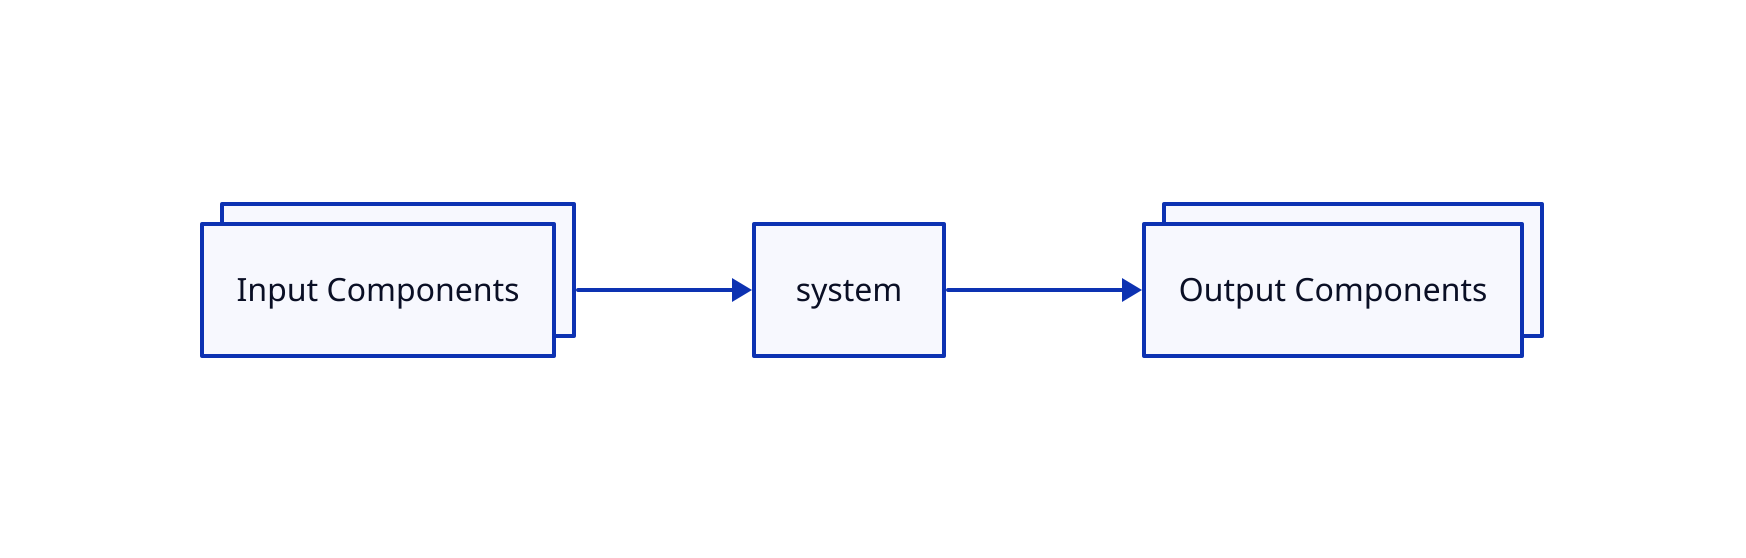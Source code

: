direction: right

in_components: Input Components {
  style.multiple: true
}

out_components: Output Components {
  style.multiple: true
}

in_components -> system -> out_components
